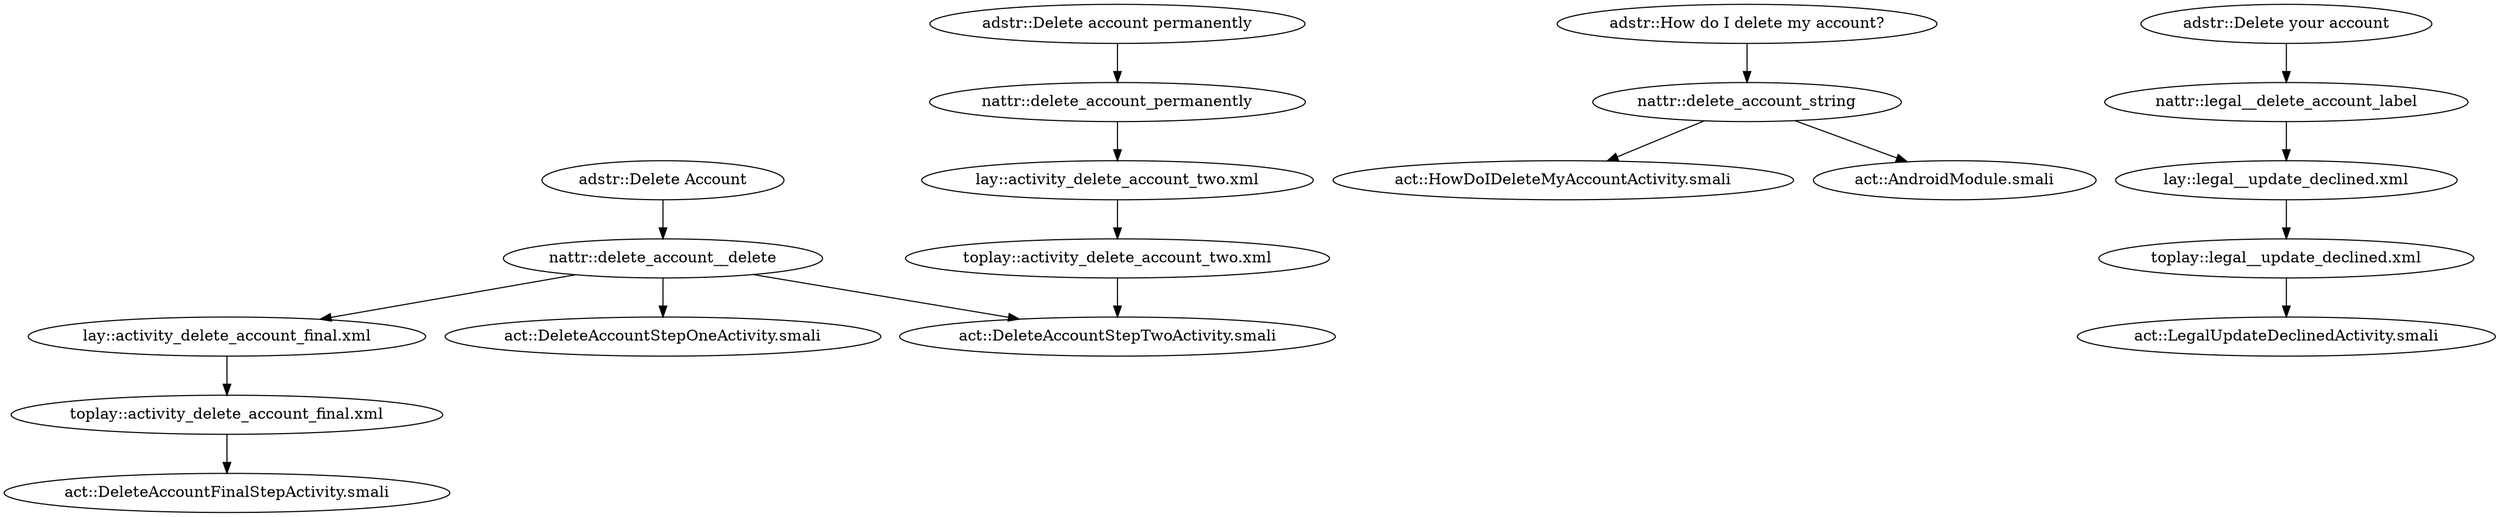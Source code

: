 digraph G {
"adstr::Delete Account" -> "nattr::delete_account__delete"
"adstr::Delete account permanently" -> "nattr::delete_account_permanently"
"adstr::How do I delete my account?" -> "nattr::delete_account_string"
"adstr::Delete your account" -> "nattr::legal__delete_account_label"
"nattr::delete_account__delete" -> "lay::activity_delete_account_final.xml"
"nattr::delete_account_permanently" -> "lay::activity_delete_account_two.xml"
"nattr::legal__delete_account_label" -> "lay::legal__update_declined.xml"
"nattr::delete_account__delete" -> "act::DeleteAccountStepOneActivity.smali"
"nattr::delete_account__delete" -> "act::DeleteAccountStepTwoActivity.smali"
"nattr::delete_account_string" -> "act::HowDoIDeleteMyAccountActivity.smali"
"nattr::delete_account_string" -> "act::AndroidModule.smali"
"lay::activity_delete_account_final.xml" -> "toplay::activity_delete_account_final.xml"
"lay::activity_delete_account_two.xml" -> "toplay::activity_delete_account_two.xml"
"lay::legal__update_declined.xml" -> "toplay::legal__update_declined.xml"
"toplay::activity_delete_account_final.xml" -> "act::DeleteAccountFinalStepActivity.smali"
"toplay::activity_delete_account_two.xml" -> "act::DeleteAccountStepTwoActivity.smali"
"toplay::legal__update_declined.xml" -> "act::LegalUpdateDeclinedActivity.smali"
}
